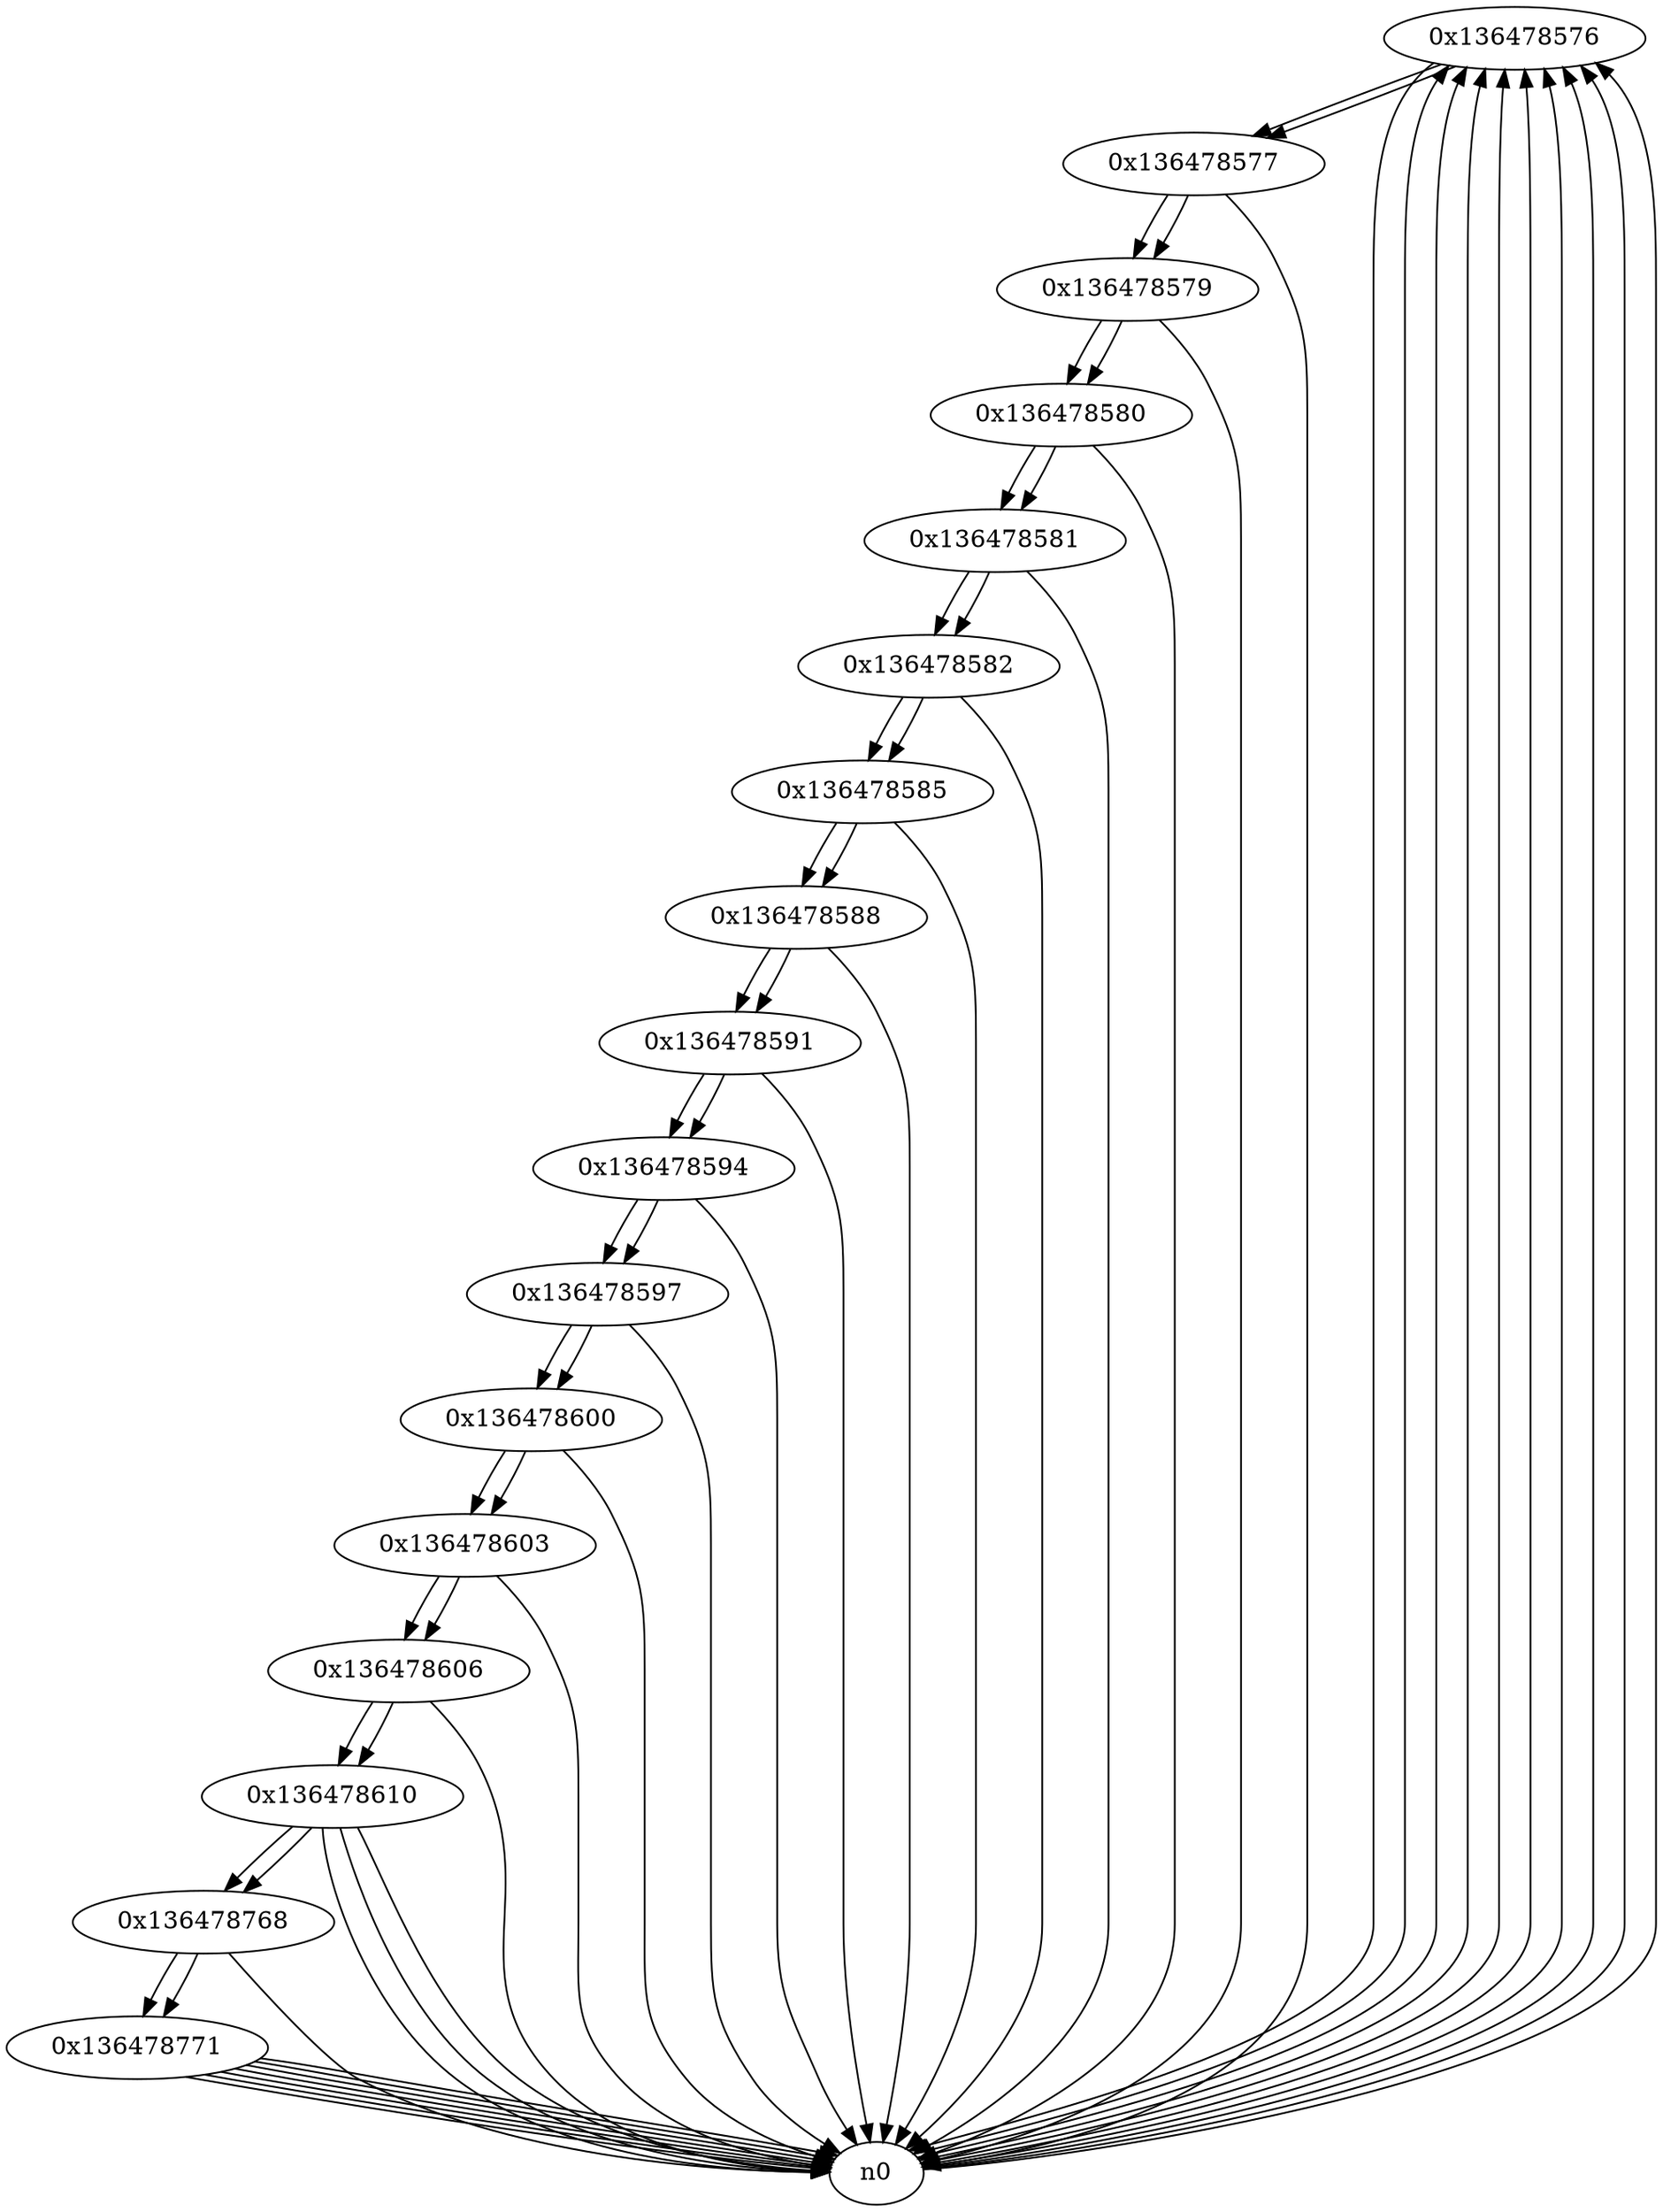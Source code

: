 digraph G{
/* nodes */
  n1 [label="0x136478576"]
  n2 [label="0x136478577"]
  n3 [label="0x136478579"]
  n4 [label="0x136478580"]
  n5 [label="0x136478581"]
  n6 [label="0x136478582"]
  n7 [label="0x136478585"]
  n8 [label="0x136478588"]
  n9 [label="0x136478591"]
  n10 [label="0x136478594"]
  n11 [label="0x136478597"]
  n12 [label="0x136478600"]
  n13 [label="0x136478603"]
  n14 [label="0x136478606"]
  n15 [label="0x136478610"]
  n16 [label="0x136478768"]
  n17 [label="0x136478771"]
/* edges */
n1 -> n2;
n1 -> n0;
n0 -> n1;
n0 -> n1;
n0 -> n1;
n0 -> n1;
n0 -> n1;
n0 -> n1;
n0 -> n1;
n0 -> n1;
n0 -> n1;
n2 -> n3;
n2 -> n0;
n1 -> n2;
n3 -> n4;
n3 -> n0;
n2 -> n3;
n4 -> n5;
n4 -> n0;
n3 -> n4;
n5 -> n6;
n5 -> n0;
n4 -> n5;
n6 -> n7;
n6 -> n0;
n5 -> n6;
n7 -> n8;
n7 -> n0;
n6 -> n7;
n8 -> n9;
n8 -> n0;
n7 -> n8;
n9 -> n10;
n9 -> n0;
n8 -> n9;
n10 -> n11;
n10 -> n0;
n9 -> n10;
n11 -> n12;
n11 -> n0;
n10 -> n11;
n12 -> n13;
n12 -> n0;
n11 -> n12;
n13 -> n14;
n13 -> n0;
n12 -> n13;
n14 -> n15;
n14 -> n0;
n13 -> n14;
n15 -> n16;
n15 -> n0;
n15 -> n0;
n15 -> n0;
n14 -> n15;
n16 -> n17;
n16 -> n0;
n15 -> n16;
n17 -> n0;
n17 -> n0;
n17 -> n0;
n17 -> n0;
n17 -> n0;
n17 -> n0;
n17 -> n0;
n16 -> n17;
}
